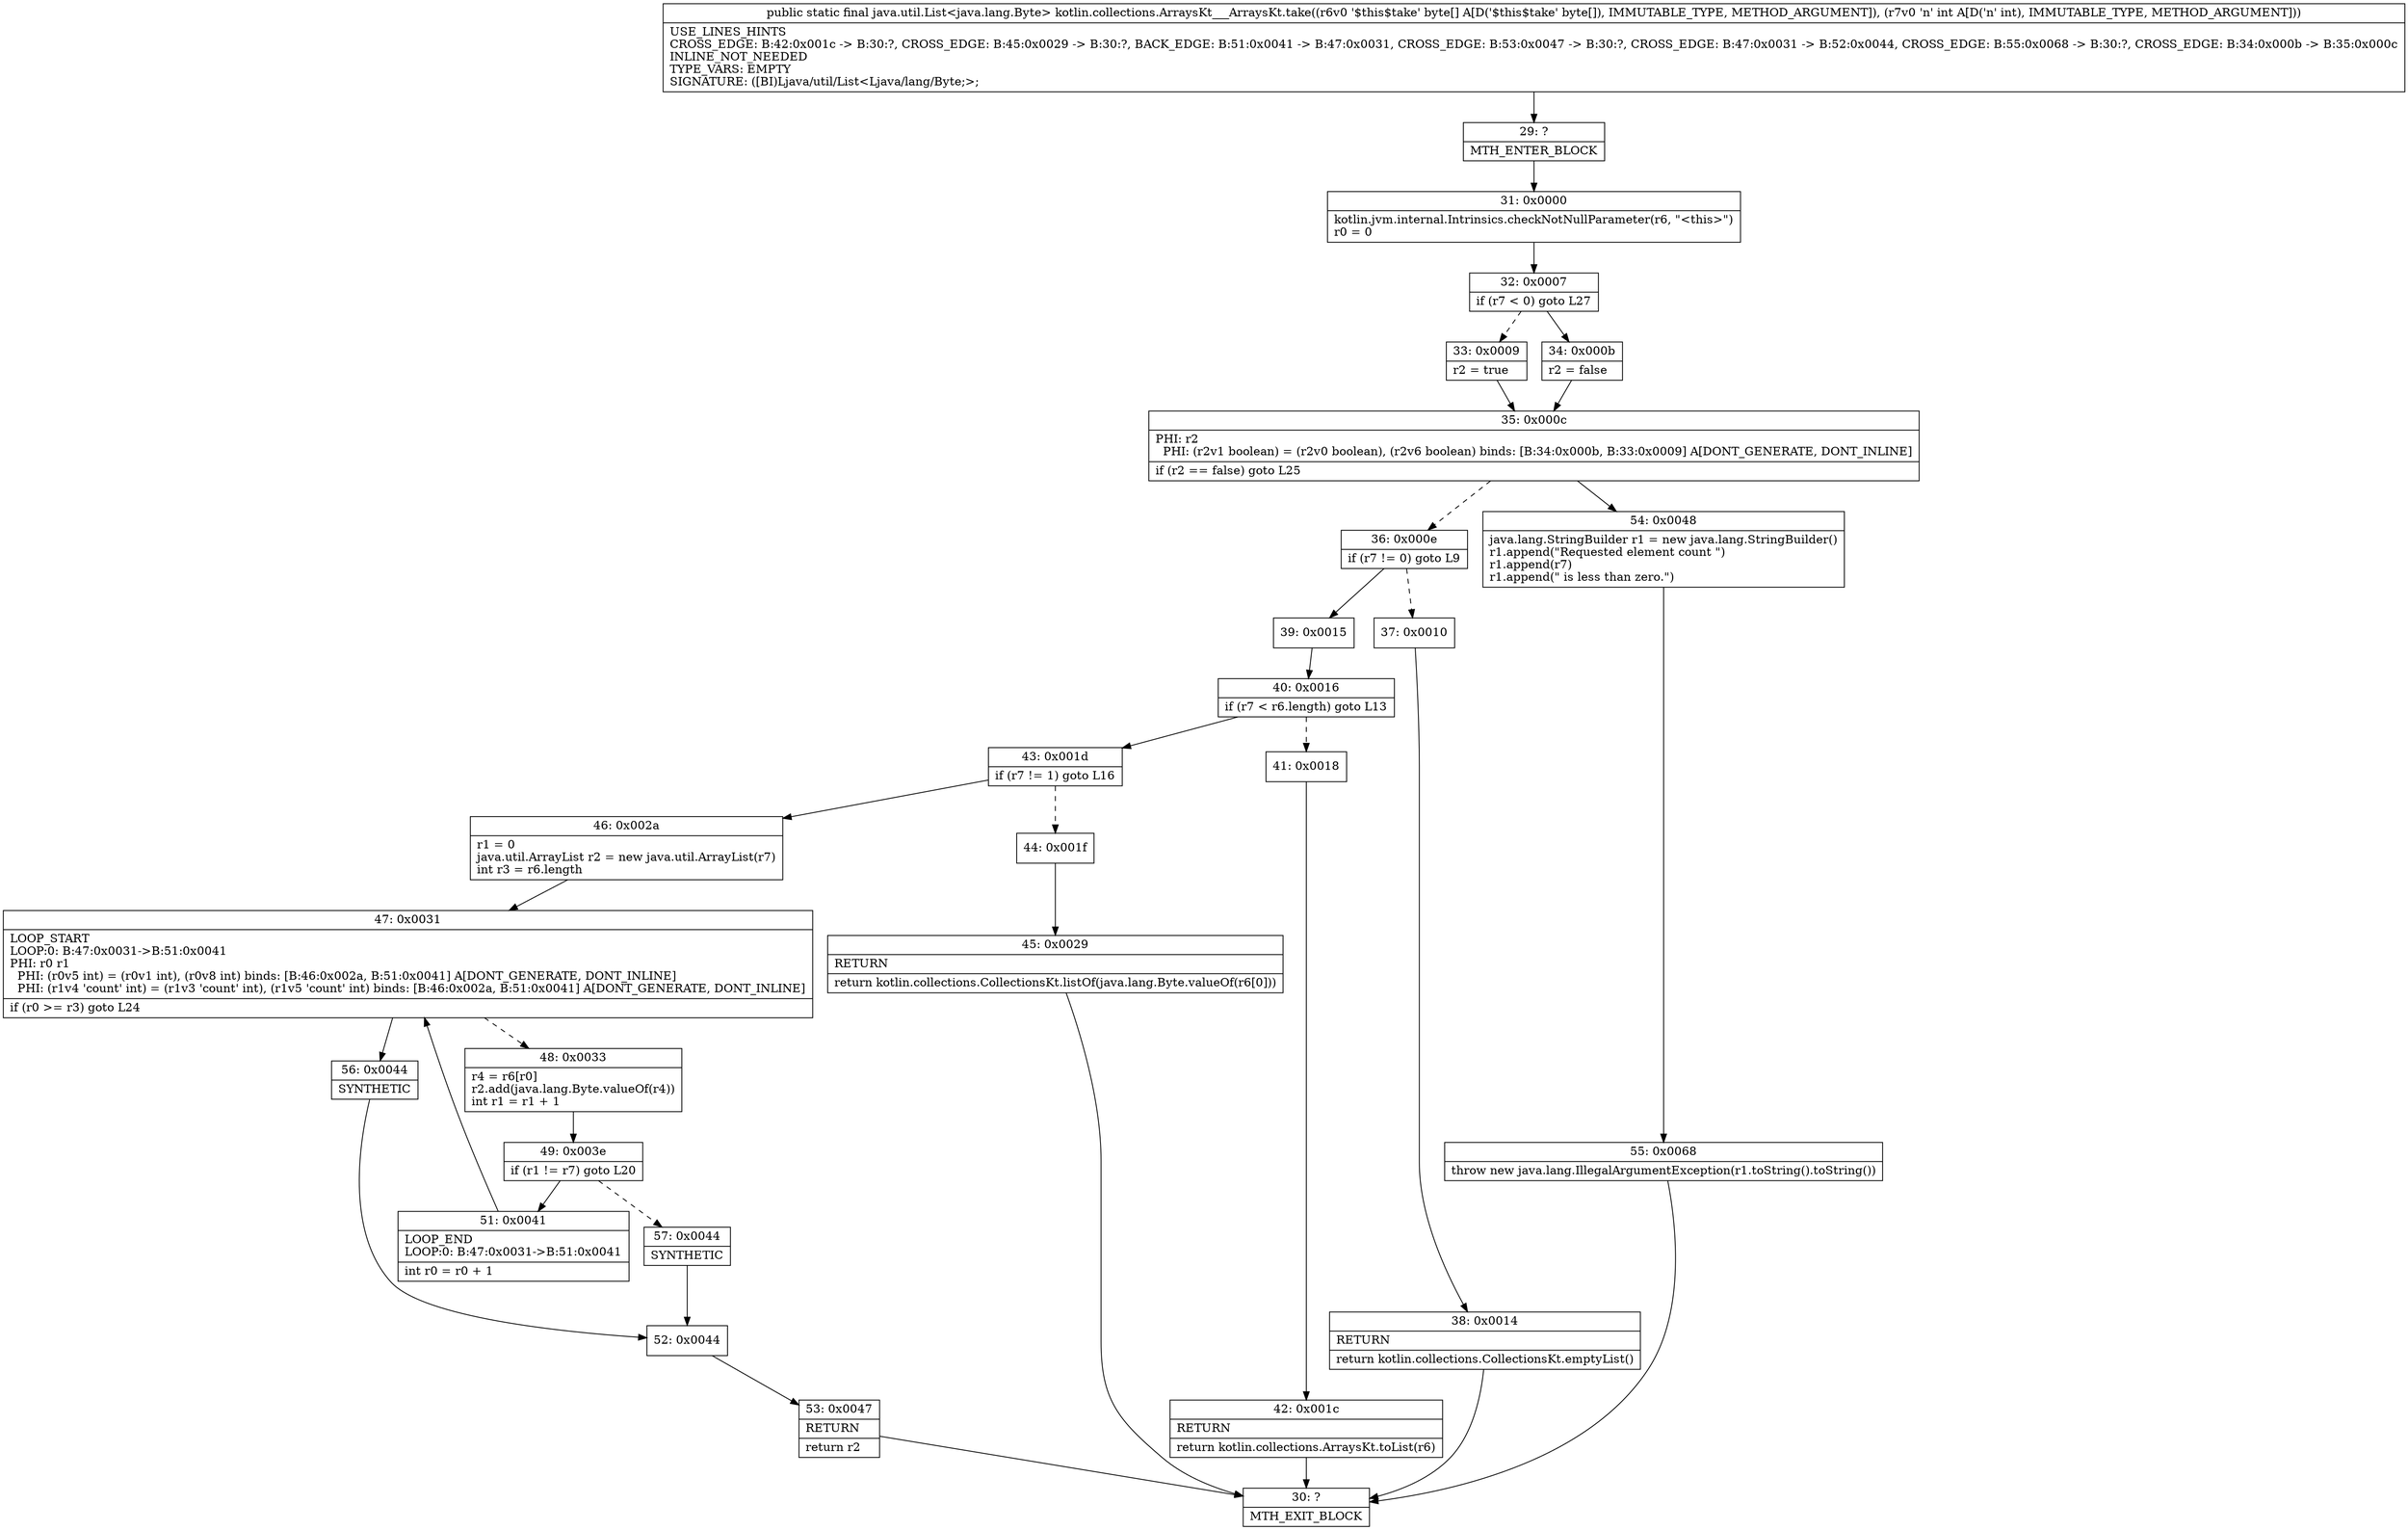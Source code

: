 digraph "CFG forkotlin.collections.ArraysKt___ArraysKt.take([BI)Ljava\/util\/List;" {
Node_29 [shape=record,label="{29\:\ ?|MTH_ENTER_BLOCK\l}"];
Node_31 [shape=record,label="{31\:\ 0x0000|kotlin.jvm.internal.Intrinsics.checkNotNullParameter(r6, \"\<this\>\")\lr0 = 0\l}"];
Node_32 [shape=record,label="{32\:\ 0x0007|if (r7 \< 0) goto L27\l}"];
Node_33 [shape=record,label="{33\:\ 0x0009|r2 = true\l}"];
Node_35 [shape=record,label="{35\:\ 0x000c|PHI: r2 \l  PHI: (r2v1 boolean) = (r2v0 boolean), (r2v6 boolean) binds: [B:34:0x000b, B:33:0x0009] A[DONT_GENERATE, DONT_INLINE]\l|if (r2 == false) goto L25\l}"];
Node_36 [shape=record,label="{36\:\ 0x000e|if (r7 != 0) goto L9\l}"];
Node_37 [shape=record,label="{37\:\ 0x0010}"];
Node_38 [shape=record,label="{38\:\ 0x0014|RETURN\l|return kotlin.collections.CollectionsKt.emptyList()\l}"];
Node_30 [shape=record,label="{30\:\ ?|MTH_EXIT_BLOCK\l}"];
Node_39 [shape=record,label="{39\:\ 0x0015}"];
Node_40 [shape=record,label="{40\:\ 0x0016|if (r7 \< r6.length) goto L13\l}"];
Node_41 [shape=record,label="{41\:\ 0x0018}"];
Node_42 [shape=record,label="{42\:\ 0x001c|RETURN\l|return kotlin.collections.ArraysKt.toList(r6)\l}"];
Node_43 [shape=record,label="{43\:\ 0x001d|if (r7 != 1) goto L16\l}"];
Node_44 [shape=record,label="{44\:\ 0x001f}"];
Node_45 [shape=record,label="{45\:\ 0x0029|RETURN\l|return kotlin.collections.CollectionsKt.listOf(java.lang.Byte.valueOf(r6[0]))\l}"];
Node_46 [shape=record,label="{46\:\ 0x002a|r1 = 0\ljava.util.ArrayList r2 = new java.util.ArrayList(r7)\lint r3 = r6.length\l}"];
Node_47 [shape=record,label="{47\:\ 0x0031|LOOP_START\lLOOP:0: B:47:0x0031\-\>B:51:0x0041\lPHI: r0 r1 \l  PHI: (r0v5 int) = (r0v1 int), (r0v8 int) binds: [B:46:0x002a, B:51:0x0041] A[DONT_GENERATE, DONT_INLINE]\l  PHI: (r1v4 'count' int) = (r1v3 'count' int), (r1v5 'count' int) binds: [B:46:0x002a, B:51:0x0041] A[DONT_GENERATE, DONT_INLINE]\l|if (r0 \>= r3) goto L24\l}"];
Node_48 [shape=record,label="{48\:\ 0x0033|r4 = r6[r0]\lr2.add(java.lang.Byte.valueOf(r4))\lint r1 = r1 + 1\l}"];
Node_49 [shape=record,label="{49\:\ 0x003e|if (r1 != r7) goto L20\l}"];
Node_51 [shape=record,label="{51\:\ 0x0041|LOOP_END\lLOOP:0: B:47:0x0031\-\>B:51:0x0041\l|int r0 = r0 + 1\l}"];
Node_57 [shape=record,label="{57\:\ 0x0044|SYNTHETIC\l}"];
Node_52 [shape=record,label="{52\:\ 0x0044}"];
Node_53 [shape=record,label="{53\:\ 0x0047|RETURN\l|return r2\l}"];
Node_56 [shape=record,label="{56\:\ 0x0044|SYNTHETIC\l}"];
Node_54 [shape=record,label="{54\:\ 0x0048|java.lang.StringBuilder r1 = new java.lang.StringBuilder()\lr1.append(\"Requested element count \")\lr1.append(r7)\lr1.append(\" is less than zero.\")\l}"];
Node_55 [shape=record,label="{55\:\ 0x0068|throw new java.lang.IllegalArgumentException(r1.toString().toString())\l}"];
Node_34 [shape=record,label="{34\:\ 0x000b|r2 = false\l}"];
MethodNode[shape=record,label="{public static final java.util.List\<java.lang.Byte\> kotlin.collections.ArraysKt___ArraysKt.take((r6v0 '$this$take' byte[] A[D('$this$take' byte[]), IMMUTABLE_TYPE, METHOD_ARGUMENT]), (r7v0 'n' int A[D('n' int), IMMUTABLE_TYPE, METHOD_ARGUMENT]))  | USE_LINES_HINTS\lCROSS_EDGE: B:42:0x001c \-\> B:30:?, CROSS_EDGE: B:45:0x0029 \-\> B:30:?, BACK_EDGE: B:51:0x0041 \-\> B:47:0x0031, CROSS_EDGE: B:53:0x0047 \-\> B:30:?, CROSS_EDGE: B:47:0x0031 \-\> B:52:0x0044, CROSS_EDGE: B:55:0x0068 \-\> B:30:?, CROSS_EDGE: B:34:0x000b \-\> B:35:0x000c\lINLINE_NOT_NEEDED\lTYPE_VARS: EMPTY\lSIGNATURE: ([BI)Ljava\/util\/List\<Ljava\/lang\/Byte;\>;\l}"];
MethodNode -> Node_29;Node_29 -> Node_31;
Node_31 -> Node_32;
Node_32 -> Node_33[style=dashed];
Node_32 -> Node_34;
Node_33 -> Node_35;
Node_35 -> Node_36[style=dashed];
Node_35 -> Node_54;
Node_36 -> Node_37[style=dashed];
Node_36 -> Node_39;
Node_37 -> Node_38;
Node_38 -> Node_30;
Node_39 -> Node_40;
Node_40 -> Node_41[style=dashed];
Node_40 -> Node_43;
Node_41 -> Node_42;
Node_42 -> Node_30;
Node_43 -> Node_44[style=dashed];
Node_43 -> Node_46;
Node_44 -> Node_45;
Node_45 -> Node_30;
Node_46 -> Node_47;
Node_47 -> Node_48[style=dashed];
Node_47 -> Node_56;
Node_48 -> Node_49;
Node_49 -> Node_51;
Node_49 -> Node_57[style=dashed];
Node_51 -> Node_47;
Node_57 -> Node_52;
Node_52 -> Node_53;
Node_53 -> Node_30;
Node_56 -> Node_52;
Node_54 -> Node_55;
Node_55 -> Node_30;
Node_34 -> Node_35;
}

